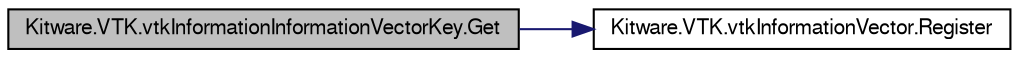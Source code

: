 digraph G
{
  bgcolor="transparent";
  edge [fontname="FreeSans",fontsize="10",labelfontname="FreeSans",labelfontsize="10"];
  node [fontname="FreeSans",fontsize="10",shape=record];
  rankdir="LR";
  Node1 [label="Kitware.VTK.vtkInformationInformationVectorKey.Get",height=0.2,width=0.4,color="black", fillcolor="grey75", style="filled" fontcolor="black"];
  Node1 -> Node2 [color="midnightblue",fontsize="10",style="solid",fontname="FreeSans"];
  Node2 [label="Kitware.VTK.vtkInformationVector.Register",height=0.2,width=0.4,color="black",URL="$class_kitware_1_1_v_t_k_1_1vtk_information_vector.html#a8157781a247b855088be28a2f3968337",tooltip="Initiate garbage collection when a reference is removed."];
}
